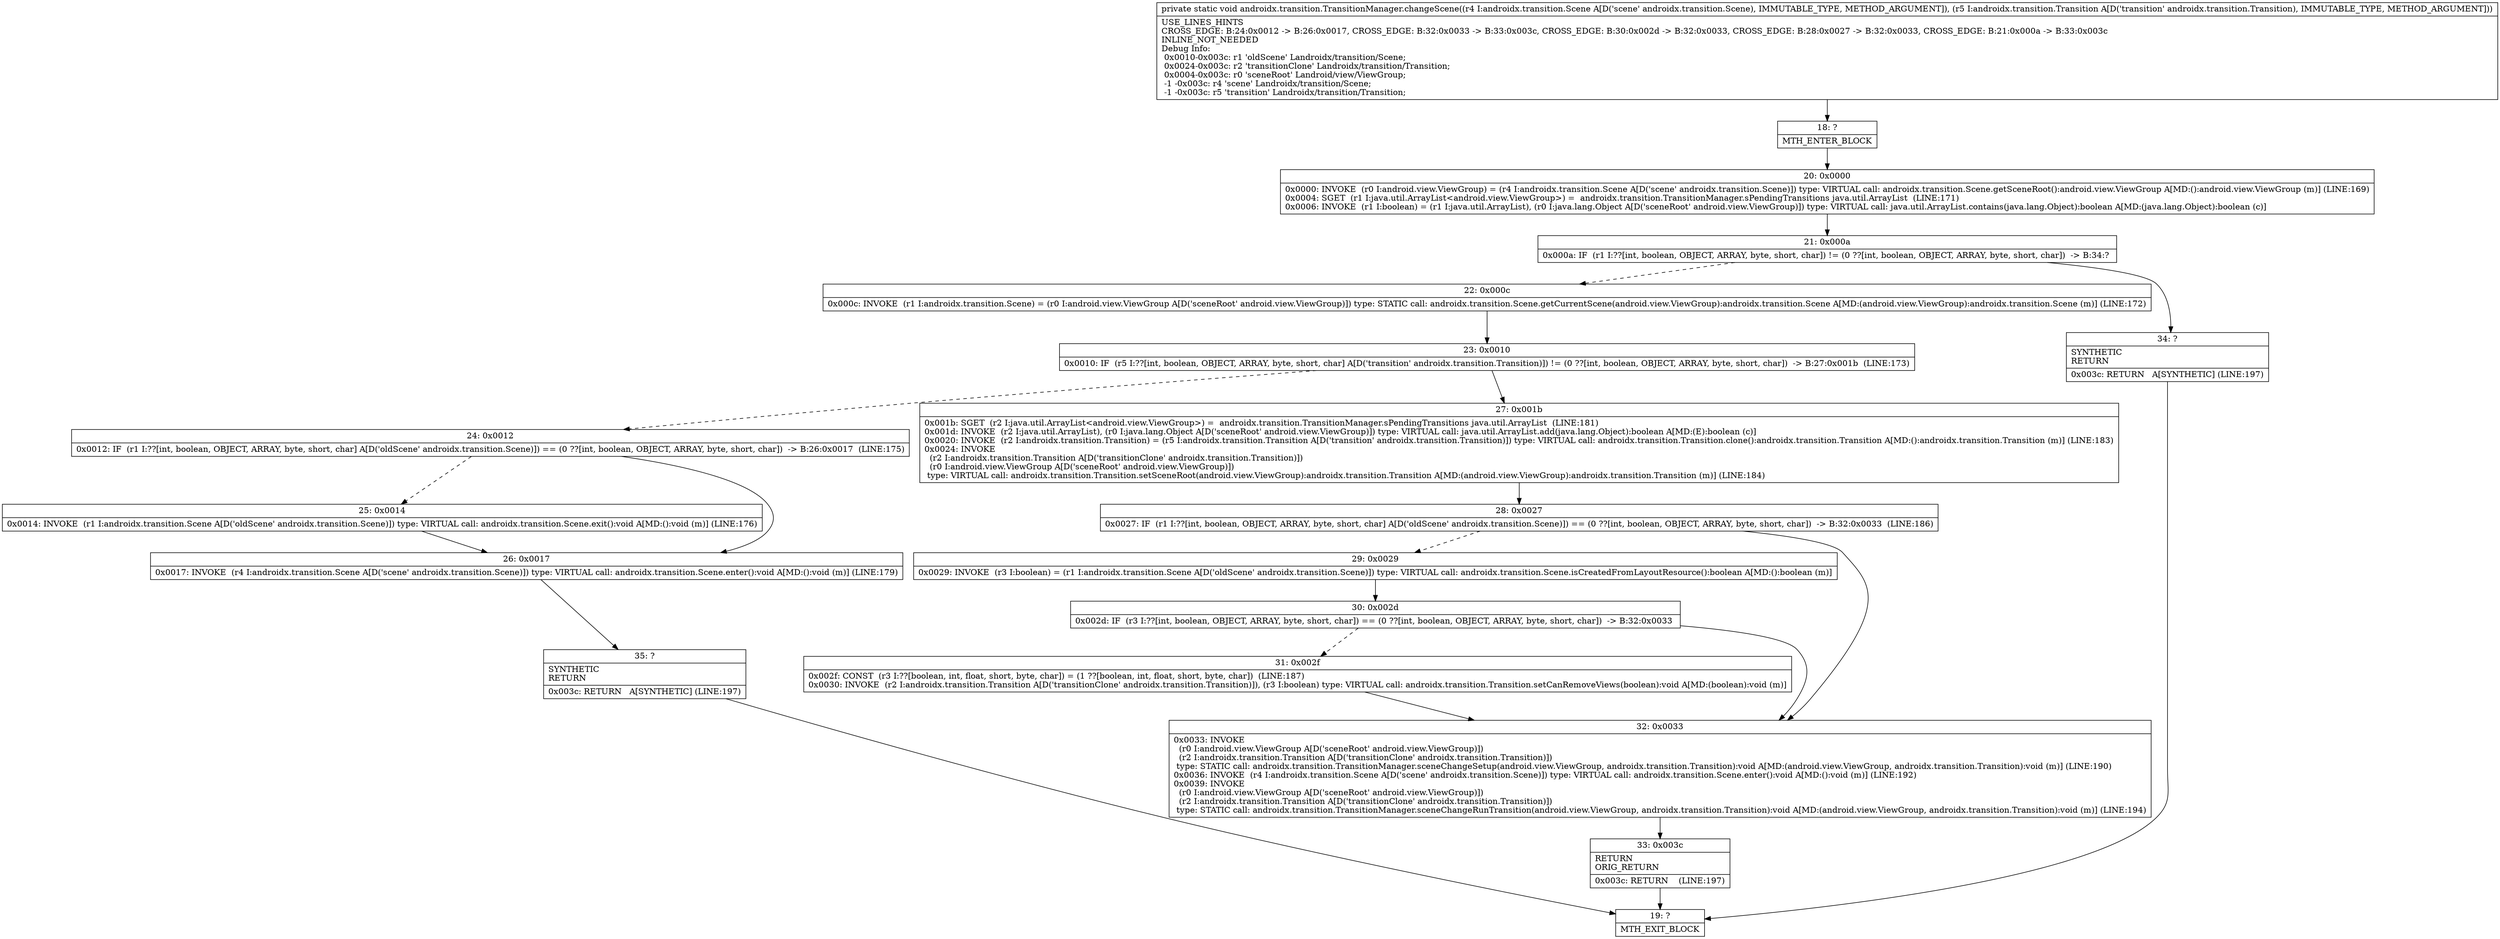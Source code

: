 digraph "CFG forandroidx.transition.TransitionManager.changeScene(Landroidx\/transition\/Scene;Landroidx\/transition\/Transition;)V" {
Node_18 [shape=record,label="{18\:\ ?|MTH_ENTER_BLOCK\l}"];
Node_20 [shape=record,label="{20\:\ 0x0000|0x0000: INVOKE  (r0 I:android.view.ViewGroup) = (r4 I:androidx.transition.Scene A[D('scene' androidx.transition.Scene)]) type: VIRTUAL call: androidx.transition.Scene.getSceneRoot():android.view.ViewGroup A[MD:():android.view.ViewGroup (m)] (LINE:169)\l0x0004: SGET  (r1 I:java.util.ArrayList\<android.view.ViewGroup\>) =  androidx.transition.TransitionManager.sPendingTransitions java.util.ArrayList  (LINE:171)\l0x0006: INVOKE  (r1 I:boolean) = (r1 I:java.util.ArrayList), (r0 I:java.lang.Object A[D('sceneRoot' android.view.ViewGroup)]) type: VIRTUAL call: java.util.ArrayList.contains(java.lang.Object):boolean A[MD:(java.lang.Object):boolean (c)]\l}"];
Node_21 [shape=record,label="{21\:\ 0x000a|0x000a: IF  (r1 I:??[int, boolean, OBJECT, ARRAY, byte, short, char]) != (0 ??[int, boolean, OBJECT, ARRAY, byte, short, char])  \-\> B:34:? \l}"];
Node_22 [shape=record,label="{22\:\ 0x000c|0x000c: INVOKE  (r1 I:androidx.transition.Scene) = (r0 I:android.view.ViewGroup A[D('sceneRoot' android.view.ViewGroup)]) type: STATIC call: androidx.transition.Scene.getCurrentScene(android.view.ViewGroup):androidx.transition.Scene A[MD:(android.view.ViewGroup):androidx.transition.Scene (m)] (LINE:172)\l}"];
Node_23 [shape=record,label="{23\:\ 0x0010|0x0010: IF  (r5 I:??[int, boolean, OBJECT, ARRAY, byte, short, char] A[D('transition' androidx.transition.Transition)]) != (0 ??[int, boolean, OBJECT, ARRAY, byte, short, char])  \-\> B:27:0x001b  (LINE:173)\l}"];
Node_24 [shape=record,label="{24\:\ 0x0012|0x0012: IF  (r1 I:??[int, boolean, OBJECT, ARRAY, byte, short, char] A[D('oldScene' androidx.transition.Scene)]) == (0 ??[int, boolean, OBJECT, ARRAY, byte, short, char])  \-\> B:26:0x0017  (LINE:175)\l}"];
Node_25 [shape=record,label="{25\:\ 0x0014|0x0014: INVOKE  (r1 I:androidx.transition.Scene A[D('oldScene' androidx.transition.Scene)]) type: VIRTUAL call: androidx.transition.Scene.exit():void A[MD:():void (m)] (LINE:176)\l}"];
Node_26 [shape=record,label="{26\:\ 0x0017|0x0017: INVOKE  (r4 I:androidx.transition.Scene A[D('scene' androidx.transition.Scene)]) type: VIRTUAL call: androidx.transition.Scene.enter():void A[MD:():void (m)] (LINE:179)\l}"];
Node_35 [shape=record,label="{35\:\ ?|SYNTHETIC\lRETURN\l|0x003c: RETURN   A[SYNTHETIC] (LINE:197)\l}"];
Node_19 [shape=record,label="{19\:\ ?|MTH_EXIT_BLOCK\l}"];
Node_27 [shape=record,label="{27\:\ 0x001b|0x001b: SGET  (r2 I:java.util.ArrayList\<android.view.ViewGroup\>) =  androidx.transition.TransitionManager.sPendingTransitions java.util.ArrayList  (LINE:181)\l0x001d: INVOKE  (r2 I:java.util.ArrayList), (r0 I:java.lang.Object A[D('sceneRoot' android.view.ViewGroup)]) type: VIRTUAL call: java.util.ArrayList.add(java.lang.Object):boolean A[MD:(E):boolean (c)]\l0x0020: INVOKE  (r2 I:androidx.transition.Transition) = (r5 I:androidx.transition.Transition A[D('transition' androidx.transition.Transition)]) type: VIRTUAL call: androidx.transition.Transition.clone():androidx.transition.Transition A[MD:():androidx.transition.Transition (m)] (LINE:183)\l0x0024: INVOKE  \l  (r2 I:androidx.transition.Transition A[D('transitionClone' androidx.transition.Transition)])\l  (r0 I:android.view.ViewGroup A[D('sceneRoot' android.view.ViewGroup)])\l type: VIRTUAL call: androidx.transition.Transition.setSceneRoot(android.view.ViewGroup):androidx.transition.Transition A[MD:(android.view.ViewGroup):androidx.transition.Transition (m)] (LINE:184)\l}"];
Node_28 [shape=record,label="{28\:\ 0x0027|0x0027: IF  (r1 I:??[int, boolean, OBJECT, ARRAY, byte, short, char] A[D('oldScene' androidx.transition.Scene)]) == (0 ??[int, boolean, OBJECT, ARRAY, byte, short, char])  \-\> B:32:0x0033  (LINE:186)\l}"];
Node_29 [shape=record,label="{29\:\ 0x0029|0x0029: INVOKE  (r3 I:boolean) = (r1 I:androidx.transition.Scene A[D('oldScene' androidx.transition.Scene)]) type: VIRTUAL call: androidx.transition.Scene.isCreatedFromLayoutResource():boolean A[MD:():boolean (m)]\l}"];
Node_30 [shape=record,label="{30\:\ 0x002d|0x002d: IF  (r3 I:??[int, boolean, OBJECT, ARRAY, byte, short, char]) == (0 ??[int, boolean, OBJECT, ARRAY, byte, short, char])  \-\> B:32:0x0033 \l}"];
Node_31 [shape=record,label="{31\:\ 0x002f|0x002f: CONST  (r3 I:??[boolean, int, float, short, byte, char]) = (1 ??[boolean, int, float, short, byte, char])  (LINE:187)\l0x0030: INVOKE  (r2 I:androidx.transition.Transition A[D('transitionClone' androidx.transition.Transition)]), (r3 I:boolean) type: VIRTUAL call: androidx.transition.Transition.setCanRemoveViews(boolean):void A[MD:(boolean):void (m)]\l}"];
Node_32 [shape=record,label="{32\:\ 0x0033|0x0033: INVOKE  \l  (r0 I:android.view.ViewGroup A[D('sceneRoot' android.view.ViewGroup)])\l  (r2 I:androidx.transition.Transition A[D('transitionClone' androidx.transition.Transition)])\l type: STATIC call: androidx.transition.TransitionManager.sceneChangeSetup(android.view.ViewGroup, androidx.transition.Transition):void A[MD:(android.view.ViewGroup, androidx.transition.Transition):void (m)] (LINE:190)\l0x0036: INVOKE  (r4 I:androidx.transition.Scene A[D('scene' androidx.transition.Scene)]) type: VIRTUAL call: androidx.transition.Scene.enter():void A[MD:():void (m)] (LINE:192)\l0x0039: INVOKE  \l  (r0 I:android.view.ViewGroup A[D('sceneRoot' android.view.ViewGroup)])\l  (r2 I:androidx.transition.Transition A[D('transitionClone' androidx.transition.Transition)])\l type: STATIC call: androidx.transition.TransitionManager.sceneChangeRunTransition(android.view.ViewGroup, androidx.transition.Transition):void A[MD:(android.view.ViewGroup, androidx.transition.Transition):void (m)] (LINE:194)\l}"];
Node_33 [shape=record,label="{33\:\ 0x003c|RETURN\lORIG_RETURN\l|0x003c: RETURN    (LINE:197)\l}"];
Node_34 [shape=record,label="{34\:\ ?|SYNTHETIC\lRETURN\l|0x003c: RETURN   A[SYNTHETIC] (LINE:197)\l}"];
MethodNode[shape=record,label="{private static void androidx.transition.TransitionManager.changeScene((r4 I:androidx.transition.Scene A[D('scene' androidx.transition.Scene), IMMUTABLE_TYPE, METHOD_ARGUMENT]), (r5 I:androidx.transition.Transition A[D('transition' androidx.transition.Transition), IMMUTABLE_TYPE, METHOD_ARGUMENT]))  | USE_LINES_HINTS\lCROSS_EDGE: B:24:0x0012 \-\> B:26:0x0017, CROSS_EDGE: B:32:0x0033 \-\> B:33:0x003c, CROSS_EDGE: B:30:0x002d \-\> B:32:0x0033, CROSS_EDGE: B:28:0x0027 \-\> B:32:0x0033, CROSS_EDGE: B:21:0x000a \-\> B:33:0x003c\lINLINE_NOT_NEEDED\lDebug Info:\l  0x0010\-0x003c: r1 'oldScene' Landroidx\/transition\/Scene;\l  0x0024\-0x003c: r2 'transitionClone' Landroidx\/transition\/Transition;\l  0x0004\-0x003c: r0 'sceneRoot' Landroid\/view\/ViewGroup;\l  \-1 \-0x003c: r4 'scene' Landroidx\/transition\/Scene;\l  \-1 \-0x003c: r5 'transition' Landroidx\/transition\/Transition;\l}"];
MethodNode -> Node_18;Node_18 -> Node_20;
Node_20 -> Node_21;
Node_21 -> Node_22[style=dashed];
Node_21 -> Node_34;
Node_22 -> Node_23;
Node_23 -> Node_24[style=dashed];
Node_23 -> Node_27;
Node_24 -> Node_25[style=dashed];
Node_24 -> Node_26;
Node_25 -> Node_26;
Node_26 -> Node_35;
Node_35 -> Node_19;
Node_27 -> Node_28;
Node_28 -> Node_29[style=dashed];
Node_28 -> Node_32;
Node_29 -> Node_30;
Node_30 -> Node_31[style=dashed];
Node_30 -> Node_32;
Node_31 -> Node_32;
Node_32 -> Node_33;
Node_33 -> Node_19;
Node_34 -> Node_19;
}


